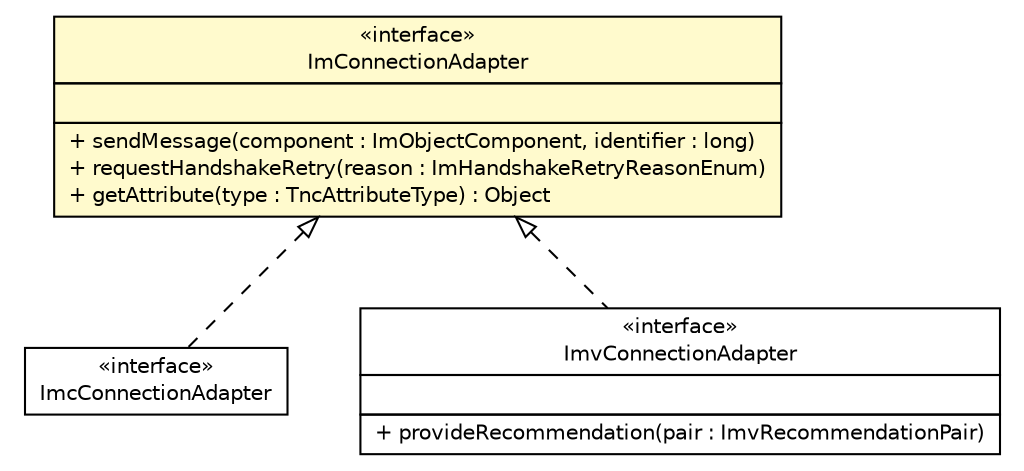 #!/usr/local/bin/dot
#
# Class diagram 
# Generated by UMLGraph version R5_6 (http://www.umlgraph.org/)
#

digraph G {
	edge [fontname="Helvetica",fontsize=10,labelfontname="Helvetica",labelfontsize=10];
	node [fontname="Helvetica",fontsize=10,shape=plaintext];
	nodesep=0.25;
	ranksep=0.5;
	// de.hsbremen.tc.tnc.im.adapter.connection.ImcConnectionAdapter
	c3079 [label=<<table title="de.hsbremen.tc.tnc.im.adapter.connection.ImcConnectionAdapter" border="0" cellborder="1" cellspacing="0" cellpadding="2" port="p" href="./ImcConnectionAdapter.html">
		<tr><td><table border="0" cellspacing="0" cellpadding="1">
<tr><td align="center" balign="center"> &#171;interface&#187; </td></tr>
<tr><td align="center" balign="center"> ImcConnectionAdapter </td></tr>
		</table></td></tr>
		</table>>, URL="./ImcConnectionAdapter.html", fontname="Helvetica", fontcolor="black", fontsize=10.0];
	// de.hsbremen.tc.tnc.im.adapter.connection.ImConnectionAdapter
	c3080 [label=<<table title="de.hsbremen.tc.tnc.im.adapter.connection.ImConnectionAdapter" border="0" cellborder="1" cellspacing="0" cellpadding="2" port="p" bgcolor="lemonChiffon" href="./ImConnectionAdapter.html">
		<tr><td><table border="0" cellspacing="0" cellpadding="1">
<tr><td align="center" balign="center"> &#171;interface&#187; </td></tr>
<tr><td align="center" balign="center"> ImConnectionAdapter </td></tr>
		</table></td></tr>
		<tr><td><table border="0" cellspacing="0" cellpadding="1">
<tr><td align="left" balign="left">  </td></tr>
		</table></td></tr>
		<tr><td><table border="0" cellspacing="0" cellpadding="1">
<tr><td align="left" balign="left"> + sendMessage(component : ImObjectComponent, identifier : long) </td></tr>
<tr><td align="left" balign="left"> + requestHandshakeRetry(reason : ImHandshakeRetryReasonEnum) </td></tr>
<tr><td align="left" balign="left"> + getAttribute(type : TncAttributeType) : Object </td></tr>
		</table></td></tr>
		</table>>, URL="./ImConnectionAdapter.html", fontname="Helvetica", fontcolor="black", fontsize=10.0];
	// de.hsbremen.tc.tnc.im.adapter.connection.ImvConnectionAdapter
	c3087 [label=<<table title="de.hsbremen.tc.tnc.im.adapter.connection.ImvConnectionAdapter" border="0" cellborder="1" cellspacing="0" cellpadding="2" port="p" href="./ImvConnectionAdapter.html">
		<tr><td><table border="0" cellspacing="0" cellpadding="1">
<tr><td align="center" balign="center"> &#171;interface&#187; </td></tr>
<tr><td align="center" balign="center"> ImvConnectionAdapter </td></tr>
		</table></td></tr>
		<tr><td><table border="0" cellspacing="0" cellpadding="1">
<tr><td align="left" balign="left">  </td></tr>
		</table></td></tr>
		<tr><td><table border="0" cellspacing="0" cellpadding="1">
<tr><td align="left" balign="left"> + provideRecommendation(pair : ImvRecommendationPair) </td></tr>
		</table></td></tr>
		</table>>, URL="./ImvConnectionAdapter.html", fontname="Helvetica", fontcolor="black", fontsize=10.0];
	//de.hsbremen.tc.tnc.im.adapter.connection.ImcConnectionAdapter implements de.hsbremen.tc.tnc.im.adapter.connection.ImConnectionAdapter
	c3080:p -> c3079:p [dir=back,arrowtail=empty,style=dashed];
	//de.hsbremen.tc.tnc.im.adapter.connection.ImvConnectionAdapter implements de.hsbremen.tc.tnc.im.adapter.connection.ImConnectionAdapter
	c3080:p -> c3087:p [dir=back,arrowtail=empty,style=dashed];
}


